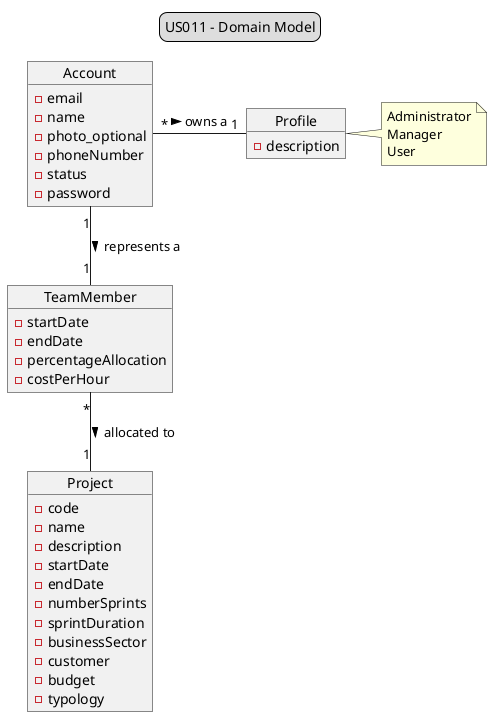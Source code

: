 @startuml
/'Domain Model'/

/'title'/

legend top
US011 - Domain Model
end legend

/'Class'/

Object "Profile" as Profile {
-description
}

Object "Account" as Account {
-email
-name
-photo_optional
-phoneNumber
-status
-password
}

Object "Project" as Project {
-code
-name
-description
-startDate
-endDate
-numberSprints
-sprintDuration
-businessSector
-customer
-budget
-typology
}

Object "TeamMember" as TeamMember{
-startDate
-endDate
-percentageAllocation
-costPerHour
}

/'Directions'/

TeamMember"*" -- "1" Project : allocated to >
Account "1" -- "1" TeamMember : represents a >
Account "*" - "1" Profile :owns a >

/'notas'/

note right of Profile
    Administrator
    Manager
    User
end note


@enduml
